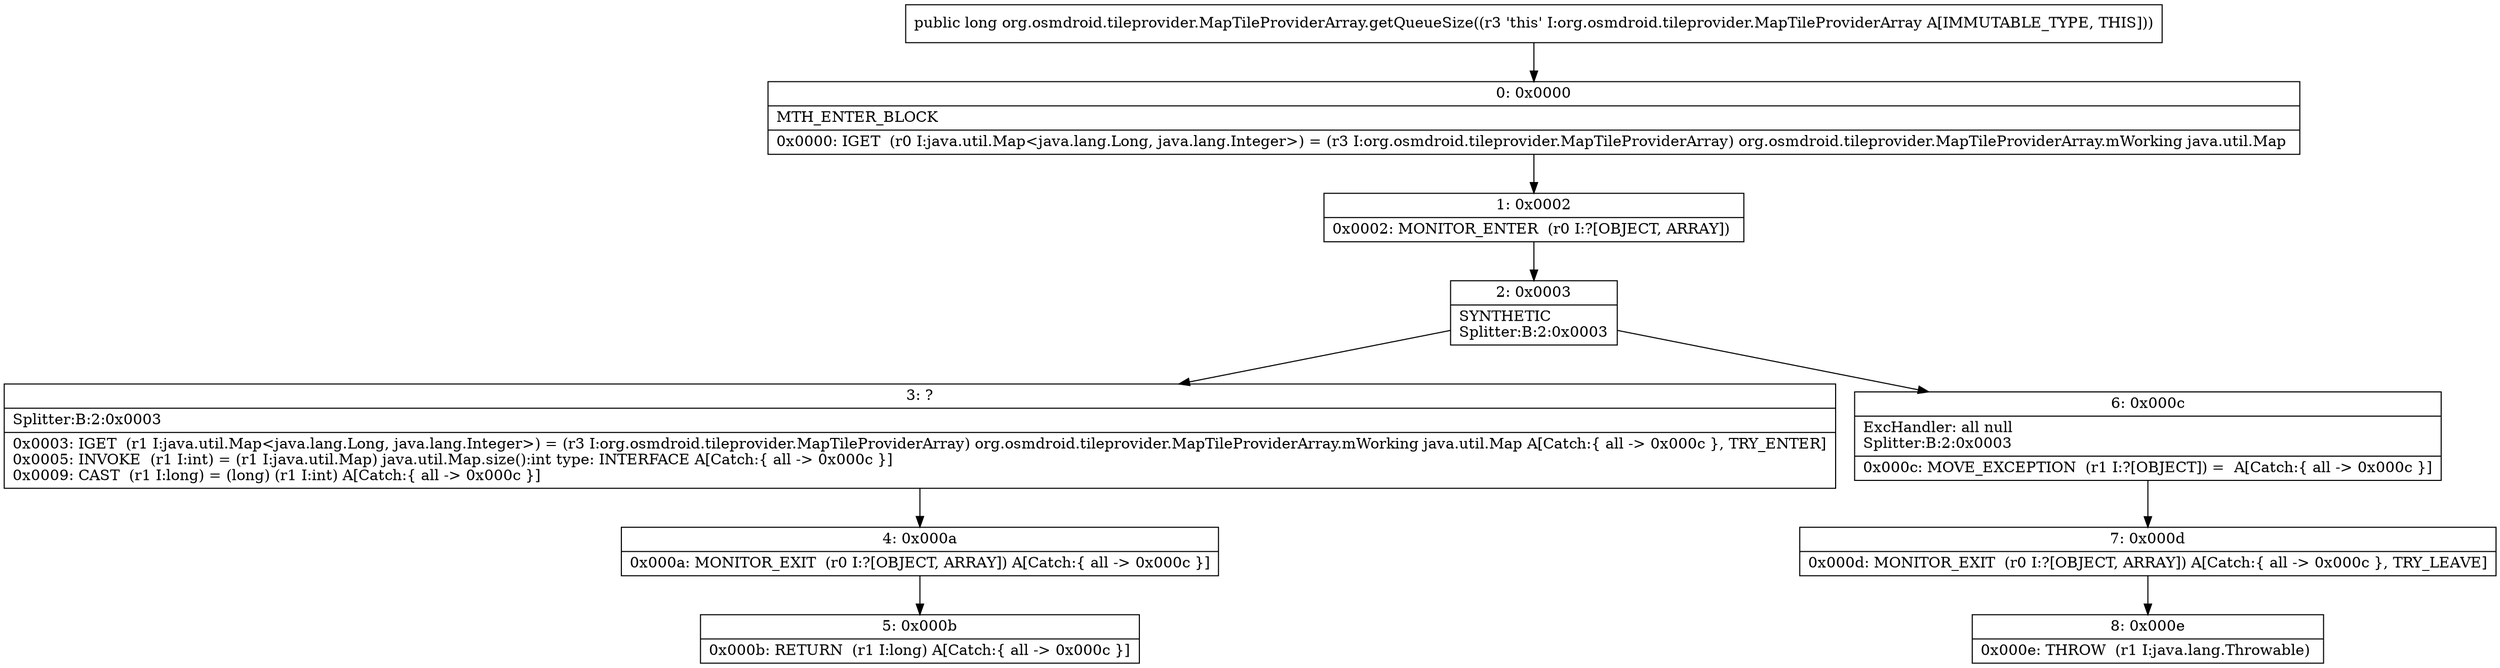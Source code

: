 digraph "CFG fororg.osmdroid.tileprovider.MapTileProviderArray.getQueueSize()J" {
Node_0 [shape=record,label="{0\:\ 0x0000|MTH_ENTER_BLOCK\l|0x0000: IGET  (r0 I:java.util.Map\<java.lang.Long, java.lang.Integer\>) = (r3 I:org.osmdroid.tileprovider.MapTileProviderArray) org.osmdroid.tileprovider.MapTileProviderArray.mWorking java.util.Map \l}"];
Node_1 [shape=record,label="{1\:\ 0x0002|0x0002: MONITOR_ENTER  (r0 I:?[OBJECT, ARRAY]) \l}"];
Node_2 [shape=record,label="{2\:\ 0x0003|SYNTHETIC\lSplitter:B:2:0x0003\l}"];
Node_3 [shape=record,label="{3\:\ ?|Splitter:B:2:0x0003\l|0x0003: IGET  (r1 I:java.util.Map\<java.lang.Long, java.lang.Integer\>) = (r3 I:org.osmdroid.tileprovider.MapTileProviderArray) org.osmdroid.tileprovider.MapTileProviderArray.mWorking java.util.Map A[Catch:\{ all \-\> 0x000c \}, TRY_ENTER]\l0x0005: INVOKE  (r1 I:int) = (r1 I:java.util.Map) java.util.Map.size():int type: INTERFACE A[Catch:\{ all \-\> 0x000c \}]\l0x0009: CAST  (r1 I:long) = (long) (r1 I:int) A[Catch:\{ all \-\> 0x000c \}]\l}"];
Node_4 [shape=record,label="{4\:\ 0x000a|0x000a: MONITOR_EXIT  (r0 I:?[OBJECT, ARRAY]) A[Catch:\{ all \-\> 0x000c \}]\l}"];
Node_5 [shape=record,label="{5\:\ 0x000b|0x000b: RETURN  (r1 I:long) A[Catch:\{ all \-\> 0x000c \}]\l}"];
Node_6 [shape=record,label="{6\:\ 0x000c|ExcHandler: all null\lSplitter:B:2:0x0003\l|0x000c: MOVE_EXCEPTION  (r1 I:?[OBJECT]) =  A[Catch:\{ all \-\> 0x000c \}]\l}"];
Node_7 [shape=record,label="{7\:\ 0x000d|0x000d: MONITOR_EXIT  (r0 I:?[OBJECT, ARRAY]) A[Catch:\{ all \-\> 0x000c \}, TRY_LEAVE]\l}"];
Node_8 [shape=record,label="{8\:\ 0x000e|0x000e: THROW  (r1 I:java.lang.Throwable) \l}"];
MethodNode[shape=record,label="{public long org.osmdroid.tileprovider.MapTileProviderArray.getQueueSize((r3 'this' I:org.osmdroid.tileprovider.MapTileProviderArray A[IMMUTABLE_TYPE, THIS])) }"];
MethodNode -> Node_0;
Node_0 -> Node_1;
Node_1 -> Node_2;
Node_2 -> Node_3;
Node_2 -> Node_6;
Node_3 -> Node_4;
Node_4 -> Node_5;
Node_6 -> Node_7;
Node_7 -> Node_8;
}

